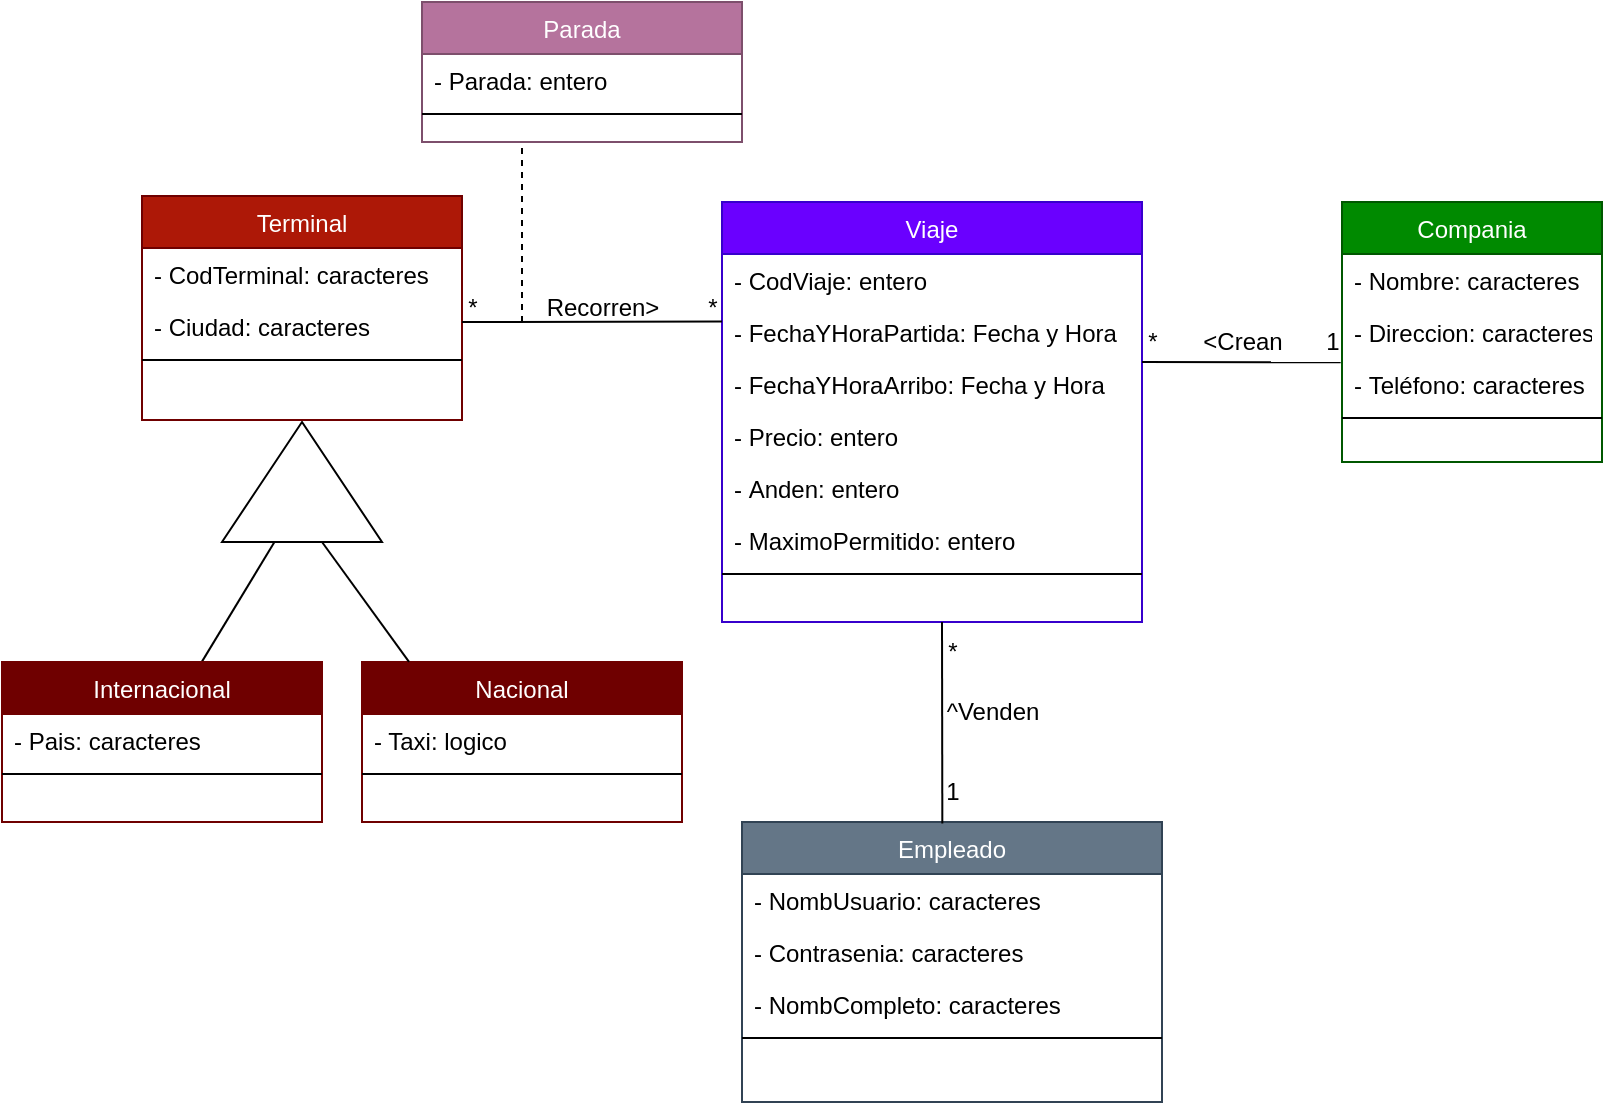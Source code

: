<mxfile version="21.5.2" type="google">
  <diagram id="C5RBs43oDa-KdzZeNtuy" name="Page-1">
    <mxGraphModel grid="1" page="1" gridSize="10" guides="1" tooltips="1" connect="1" arrows="1" fold="1" pageScale="1" pageWidth="827" pageHeight="1169" math="0" shadow="0">
      <root>
        <mxCell id="WIyWlLk6GJQsqaUBKTNV-0" />
        <mxCell id="WIyWlLk6GJQsqaUBKTNV-1" parent="WIyWlLk6GJQsqaUBKTNV-0" />
        <mxCell id="zkfFHV4jXpPFQw0GAbJ--0" value="Nacional" style="swimlane;fontStyle=0;align=center;verticalAlign=top;childLayout=stackLayout;horizontal=1;startSize=26;horizontalStack=0;resizeParent=1;resizeLast=0;collapsible=1;marginBottom=0;rounded=0;shadow=0;strokeWidth=1;fillColor=#6F0000;strokeColor=#6F0000;fontColor=#ffffff;" vertex="1" parent="WIyWlLk6GJQsqaUBKTNV-1">
          <mxGeometry x="190" y="340" width="160" height="80" as="geometry">
            <mxRectangle x="230" y="140" width="160" height="26" as="alternateBounds" />
          </mxGeometry>
        </mxCell>
        <mxCell id="zkfFHV4jXpPFQw0GAbJ--1" value="- Taxi: logico" style="text;align=left;verticalAlign=top;spacingLeft=4;spacingRight=4;overflow=hidden;rotatable=0;points=[[0,0.5],[1,0.5]];portConstraint=eastwest;" vertex="1" parent="zkfFHV4jXpPFQw0GAbJ--0">
          <mxGeometry y="26" width="160" height="26" as="geometry" />
        </mxCell>
        <mxCell id="zkfFHV4jXpPFQw0GAbJ--4" value="" style="line;html=1;strokeWidth=1;align=left;verticalAlign=middle;spacingTop=-1;spacingLeft=3;spacingRight=3;rotatable=0;labelPosition=right;points=[];portConstraint=eastwest;" vertex="1" parent="zkfFHV4jXpPFQw0GAbJ--0">
          <mxGeometry y="52" width="160" height="8" as="geometry" />
        </mxCell>
        <mxCell id="eZ15moXw9_JZwZDczONu-1" value="" style="triangle;whiteSpace=wrap;html=1;rotation=-90;" vertex="1" parent="WIyWlLk6GJQsqaUBKTNV-1">
          <mxGeometry x="130" y="210" width="60" height="80" as="geometry" />
        </mxCell>
        <mxCell id="eZ15moXw9_JZwZDczONu-2" value="" style="endArrow=none;html=1;rounded=0;exitX=0.623;exitY=0.004;exitDx=0;exitDy=0;exitPerimeter=0;entryX=-0.002;entryY=0.327;entryDx=0;entryDy=0;entryPerimeter=0;" edge="1" parent="WIyWlLk6GJQsqaUBKTNV-1" source="eZ15moXw9_JZwZDczONu-4" target="eZ15moXw9_JZwZDczONu-1">
          <mxGeometry width="50" height="50" relative="1" as="geometry">
            <mxPoint x="110" y="340" as="sourcePoint" />
            <mxPoint x="150" y="290" as="targetPoint" />
          </mxGeometry>
        </mxCell>
        <mxCell id="eZ15moXw9_JZwZDczONu-3" value="" style="endArrow=none;html=1;rounded=0;exitX=0.147;exitY=-0.001;exitDx=0;exitDy=0;exitPerimeter=0;" edge="1" parent="WIyWlLk6GJQsqaUBKTNV-1" source="zkfFHV4jXpPFQw0GAbJ--0">
          <mxGeometry width="50" height="50" relative="1" as="geometry">
            <mxPoint x="210" y="340" as="sourcePoint" />
            <mxPoint x="170" y="280" as="targetPoint" />
          </mxGeometry>
        </mxCell>
        <mxCell id="eZ15moXw9_JZwZDczONu-4" value="Internacional" style="swimlane;fontStyle=0;align=center;verticalAlign=top;childLayout=stackLayout;horizontal=1;startSize=26;horizontalStack=0;resizeParent=1;resizeLast=0;collapsible=1;marginBottom=0;rounded=0;shadow=0;strokeWidth=1;fillColor=#6F0000;fontColor=#ffffff;strokeColor=#6F0000;" vertex="1" parent="WIyWlLk6GJQsqaUBKTNV-1">
          <mxGeometry x="10" y="340" width="160" height="80" as="geometry">
            <mxRectangle x="230" y="140" width="160" height="26" as="alternateBounds" />
          </mxGeometry>
        </mxCell>
        <mxCell id="eZ15moXw9_JZwZDczONu-5" value="- Pais: caracteres" style="text;align=left;verticalAlign=top;spacingLeft=4;spacingRight=4;overflow=hidden;rotatable=0;points=[[0,0.5],[1,0.5]];portConstraint=eastwest;" vertex="1" parent="eZ15moXw9_JZwZDczONu-4">
          <mxGeometry y="26" width="160" height="26" as="geometry" />
        </mxCell>
        <mxCell id="eZ15moXw9_JZwZDczONu-7" value="" style="line;html=1;strokeWidth=1;align=left;verticalAlign=middle;spacingTop=-1;spacingLeft=3;spacingRight=3;rotatable=0;labelPosition=right;points=[];portConstraint=eastwest;" vertex="1" parent="eZ15moXw9_JZwZDczONu-4">
          <mxGeometry y="52" width="160" height="8" as="geometry" />
        </mxCell>
        <mxCell id="WHRuAXRwLx_IS5P78782-0" value="Terminal" style="swimlane;fontStyle=0;align=center;verticalAlign=top;childLayout=stackLayout;horizontal=1;startSize=26;horizontalStack=0;resizeParent=1;resizeLast=0;collapsible=1;marginBottom=0;rounded=0;shadow=0;strokeWidth=1;fillColor=#AD1807;fontColor=#ffffff;strokeColor=#6F0000;" vertex="1" parent="WIyWlLk6GJQsqaUBKTNV-1">
          <mxGeometry x="80" y="107" width="160" height="112" as="geometry">
            <mxRectangle x="230" y="140" width="160" height="26" as="alternateBounds" />
          </mxGeometry>
        </mxCell>
        <mxCell id="WHRuAXRwLx_IS5P78782-1" value="- CodTerminal: caracteres" style="text;align=left;verticalAlign=top;spacingLeft=4;spacingRight=4;overflow=hidden;rotatable=0;points=[[0,0.5],[1,0.5]];portConstraint=eastwest;" vertex="1" parent="WHRuAXRwLx_IS5P78782-0">
          <mxGeometry y="26" width="160" height="26" as="geometry" />
        </mxCell>
        <mxCell id="WHRuAXRwLx_IS5P78782-2" value="- Ciudad: caracteres" style="text;align=left;verticalAlign=top;spacingLeft=4;spacingRight=4;overflow=hidden;rotatable=0;points=[[0,0.5],[1,0.5]];portConstraint=eastwest;rounded=0;shadow=0;html=0;" vertex="1" parent="WHRuAXRwLx_IS5P78782-0">
          <mxGeometry y="52" width="160" height="26" as="geometry" />
        </mxCell>
        <mxCell id="WHRuAXRwLx_IS5P78782-3" value="" style="line;html=1;strokeWidth=1;align=left;verticalAlign=middle;spacingTop=-1;spacingLeft=3;spacingRight=3;rotatable=0;labelPosition=right;points=[];portConstraint=eastwest;" vertex="1" parent="WHRuAXRwLx_IS5P78782-0">
          <mxGeometry y="78" width="160" height="8" as="geometry" />
        </mxCell>
        <mxCell id="WHRuAXRwLx_IS5P78782-5" value="Viaje" style="swimlane;fontStyle=0;align=center;verticalAlign=top;childLayout=stackLayout;horizontal=1;startSize=26;horizontalStack=0;resizeParent=1;resizeLast=0;collapsible=1;marginBottom=0;rounded=0;shadow=0;strokeWidth=1;fillColor=#6a00ff;strokeColor=#3700CC;fontColor=#ffffff;" vertex="1" parent="WIyWlLk6GJQsqaUBKTNV-1">
          <mxGeometry x="370" y="110" width="210" height="210" as="geometry">
            <mxRectangle x="230" y="140" width="160" height="26" as="alternateBounds" />
          </mxGeometry>
        </mxCell>
        <mxCell id="WHRuAXRwLx_IS5P78782-6" value="- CodViaje: entero" style="text;align=left;verticalAlign=top;spacingLeft=4;spacingRight=4;overflow=hidden;rotatable=0;points=[[0,0.5],[1,0.5]];portConstraint=eastwest;" vertex="1" parent="WHRuAXRwLx_IS5P78782-5">
          <mxGeometry y="26" width="210" height="26" as="geometry" />
        </mxCell>
        <mxCell id="WHRuAXRwLx_IS5P78782-7" value="- FechaYHoraPartida: Fecha y Hora" style="text;align=left;verticalAlign=top;spacingLeft=4;spacingRight=4;overflow=hidden;rotatable=0;points=[[0,0.5],[1,0.5]];portConstraint=eastwest;rounded=0;shadow=0;html=0;" vertex="1" parent="WHRuAXRwLx_IS5P78782-5">
          <mxGeometry y="52" width="210" height="26" as="geometry" />
        </mxCell>
        <mxCell id="WHRuAXRwLx_IS5P78782-11" value="- FechaYHoraArribo: Fecha y Hora" style="text;align=left;verticalAlign=top;spacingLeft=4;spacingRight=4;overflow=hidden;rotatable=0;points=[[0,0.5],[1,0.5]];portConstraint=eastwest;rounded=0;shadow=0;html=0;" vertex="1" parent="WHRuAXRwLx_IS5P78782-5">
          <mxGeometry y="78" width="210" height="26" as="geometry" />
        </mxCell>
        <mxCell id="WHRuAXRwLx_IS5P78782-12" value="- Precio: entero" style="text;align=left;verticalAlign=top;spacingLeft=4;spacingRight=4;overflow=hidden;rotatable=0;points=[[0,0.5],[1,0.5]];portConstraint=eastwest;rounded=0;shadow=0;html=0;" vertex="1" parent="WHRuAXRwLx_IS5P78782-5">
          <mxGeometry y="104" width="210" height="26" as="geometry" />
        </mxCell>
        <mxCell id="WHRuAXRwLx_IS5P78782-13" value="- Anden: entero" style="text;align=left;verticalAlign=top;spacingLeft=4;spacingRight=4;overflow=hidden;rotatable=0;points=[[0,0.5],[1,0.5]];portConstraint=eastwest;rounded=0;shadow=0;html=0;" vertex="1" parent="WHRuAXRwLx_IS5P78782-5">
          <mxGeometry y="130" width="210" height="26" as="geometry" />
        </mxCell>
        <mxCell id="WHRuAXRwLx_IS5P78782-14" value="- MaximoPermitido: entero" style="text;align=left;verticalAlign=top;spacingLeft=4;spacingRight=4;overflow=hidden;rotatable=0;points=[[0,0.5],[1,0.5]];portConstraint=eastwest;rounded=0;shadow=0;html=0;" vertex="1" parent="WHRuAXRwLx_IS5P78782-5">
          <mxGeometry y="156" width="210" height="26" as="geometry" />
        </mxCell>
        <mxCell id="WHRuAXRwLx_IS5P78782-8" value="" style="line;html=1;strokeWidth=1;align=left;verticalAlign=middle;spacingTop=-1;spacingLeft=3;spacingRight=3;rotatable=0;labelPosition=right;points=[];portConstraint=eastwest;" vertex="1" parent="WHRuAXRwLx_IS5P78782-5">
          <mxGeometry y="182" width="210" height="8" as="geometry" />
        </mxCell>
        <mxCell id="WHRuAXRwLx_IS5P78782-15" value="Compania" style="swimlane;fontStyle=0;align=center;verticalAlign=top;childLayout=stackLayout;horizontal=1;startSize=26;horizontalStack=0;resizeParent=1;resizeLast=0;collapsible=1;marginBottom=0;rounded=0;shadow=0;strokeWidth=1;fillColor=#008a00;fontColor=#ffffff;strokeColor=#005700;" vertex="1" parent="WIyWlLk6GJQsqaUBKTNV-1">
          <mxGeometry x="680" y="110" width="130" height="130" as="geometry">
            <mxRectangle x="230" y="140" width="160" height="26" as="alternateBounds" />
          </mxGeometry>
        </mxCell>
        <mxCell id="WHRuAXRwLx_IS5P78782-16" value="- Nombre: caracteres" style="text;align=left;verticalAlign=top;spacingLeft=4;spacingRight=4;overflow=hidden;rotatable=0;points=[[0,0.5],[1,0.5]];portConstraint=eastwest;fontStyle=0" vertex="1" parent="WHRuAXRwLx_IS5P78782-15">
          <mxGeometry y="26" width="130" height="26" as="geometry" />
        </mxCell>
        <mxCell id="WHRuAXRwLx_IS5P78782-17" value="- Direccion: caracteres" style="text;align=left;verticalAlign=top;spacingLeft=4;spacingRight=4;overflow=hidden;rotatable=0;points=[[0,0.5],[1,0.5]];portConstraint=eastwest;rounded=0;shadow=0;html=0;" vertex="1" parent="WHRuAXRwLx_IS5P78782-15">
          <mxGeometry y="52" width="130" height="26" as="geometry" />
        </mxCell>
        <mxCell id="WHRuAXRwLx_IS5P78782-18" value="- Teléfono: caracteres" style="text;align=left;verticalAlign=top;spacingLeft=4;spacingRight=4;overflow=hidden;rotatable=0;points=[[0,0.5],[1,0.5]];portConstraint=eastwest;rounded=0;shadow=0;html=0;" vertex="1" parent="WHRuAXRwLx_IS5P78782-15">
          <mxGeometry y="78" width="130" height="26" as="geometry" />
        </mxCell>
        <mxCell id="WHRuAXRwLx_IS5P78782-22" value="" style="line;html=1;strokeWidth=1;align=left;verticalAlign=middle;spacingTop=-1;spacingLeft=3;spacingRight=3;rotatable=0;labelPosition=right;points=[];portConstraint=eastwest;" vertex="1" parent="WHRuAXRwLx_IS5P78782-15">
          <mxGeometry y="104" width="130" height="8" as="geometry" />
        </mxCell>
        <mxCell id="eZ15moXw9_JZwZDczONu-14" value="Empleado" style="swimlane;fontStyle=0;align=center;verticalAlign=top;childLayout=stackLayout;horizontal=1;startSize=26;horizontalStack=0;resizeParent=1;resizeLast=0;collapsible=1;marginBottom=0;rounded=0;shadow=0;strokeWidth=1;fillColor=#647687;fontColor=#ffffff;strokeColor=#314354;" vertex="1" parent="WIyWlLk6GJQsqaUBKTNV-1">
          <mxGeometry x="380" y="420" width="210" height="140" as="geometry">
            <mxRectangle x="230" y="140" width="160" height="26" as="alternateBounds" />
          </mxGeometry>
        </mxCell>
        <mxCell id="eZ15moXw9_JZwZDczONu-15" value="- NombUsuario: caracteres" style="text;align=left;verticalAlign=top;spacingLeft=4;spacingRight=4;overflow=hidden;rotatable=0;points=[[0,0.5],[1,0.5]];portConstraint=eastwest;" vertex="1" parent="eZ15moXw9_JZwZDczONu-14">
          <mxGeometry y="26" width="210" height="26" as="geometry" />
        </mxCell>
        <mxCell id="eZ15moXw9_JZwZDczONu-16" value="- Contrasenia: caracteres" style="text;align=left;verticalAlign=top;spacingLeft=4;spacingRight=4;overflow=hidden;rotatable=0;points=[[0,0.5],[1,0.5]];portConstraint=eastwest;rounded=0;shadow=0;html=0;" vertex="1" parent="eZ15moXw9_JZwZDczONu-14">
          <mxGeometry y="52" width="210" height="26" as="geometry" />
        </mxCell>
        <mxCell id="eZ15moXw9_JZwZDczONu-17" value="- NombCompleto: caracteres" style="text;align=left;verticalAlign=top;spacingLeft=4;spacingRight=4;overflow=hidden;rotatable=0;points=[[0,0.5],[1,0.5]];portConstraint=eastwest;rounded=0;shadow=0;html=0;" vertex="1" parent="eZ15moXw9_JZwZDczONu-14">
          <mxGeometry y="78" width="210" height="26" as="geometry" />
        </mxCell>
        <mxCell id="eZ15moXw9_JZwZDczONu-21" value="" style="line;html=1;strokeWidth=1;align=left;verticalAlign=middle;spacingTop=-1;spacingLeft=3;spacingRight=3;rotatable=0;labelPosition=right;points=[];portConstraint=eastwest;" vertex="1" parent="eZ15moXw9_JZwZDczONu-14">
          <mxGeometry y="104" width="210" height="8" as="geometry" />
        </mxCell>
        <mxCell id="eZ15moXw9_JZwZDczONu-23" value="" style="group" vertex="1" connectable="0" parent="WIyWlLk6GJQsqaUBKTNV-1">
          <mxGeometry x="230" y="148" width="160" height="30" as="geometry" />
        </mxCell>
        <mxCell id="eZ15moXw9_JZwZDczONu-10" value="" style="endArrow=none;html=1;rounded=0;entryX=0;entryY=0.297;entryDx=0;entryDy=0;entryPerimeter=0;" edge="1" parent="eZ15moXw9_JZwZDczONu-23" target="WHRuAXRwLx_IS5P78782-7">
          <mxGeometry width="50" height="50" relative="1" as="geometry">
            <mxPoint x="10" y="22" as="sourcePoint" />
            <mxPoint x="220" y="82" as="targetPoint" />
          </mxGeometry>
        </mxCell>
        <mxCell id="eZ15moXw9_JZwZDczONu-11" value="Recorren&amp;gt;" style="text;html=1;align=center;verticalAlign=middle;resizable=0;points=[];autosize=1;strokeColor=none;fillColor=none;" vertex="1" parent="eZ15moXw9_JZwZDczONu-23">
          <mxGeometry x="40" width="80" height="30" as="geometry" />
        </mxCell>
        <mxCell id="eZ15moXw9_JZwZDczONu-12" value="*" style="text;html=1;align=center;verticalAlign=middle;resizable=0;points=[];autosize=1;strokeColor=none;fillColor=none;" vertex="1" parent="eZ15moXw9_JZwZDczONu-23">
          <mxGeometry width="30" height="30" as="geometry" />
        </mxCell>
        <mxCell id="eZ15moXw9_JZwZDczONu-13" value="*" style="text;html=1;align=center;verticalAlign=middle;resizable=0;points=[];autosize=1;strokeColor=none;fillColor=none;" vertex="1" parent="eZ15moXw9_JZwZDczONu-23">
          <mxGeometry x="120" width="30" height="30" as="geometry" />
        </mxCell>
        <mxCell id="eZ15moXw9_JZwZDczONu-24" value="" style="endArrow=none;html=1;rounded=0;entryX=-0.005;entryY=0.083;entryDx=0;entryDy=0;entryPerimeter=0;" edge="1" parent="WIyWlLk6GJQsqaUBKTNV-1" target="WHRuAXRwLx_IS5P78782-18">
          <mxGeometry width="50" height="50" relative="1" as="geometry">
            <mxPoint x="580" y="190" as="sourcePoint" />
            <mxPoint x="650" y="190" as="targetPoint" />
          </mxGeometry>
        </mxCell>
        <mxCell id="eZ15moXw9_JZwZDczONu-25" value="&amp;lt;Crean" style="text;html=1;align=center;verticalAlign=middle;resizable=0;points=[];autosize=1;strokeColor=none;fillColor=none;" vertex="1" parent="WIyWlLk6GJQsqaUBKTNV-1">
          <mxGeometry x="600" y="165" width="60" height="30" as="geometry" />
        </mxCell>
        <mxCell id="eZ15moXw9_JZwZDczONu-31" value="*" style="text;html=1;align=center;verticalAlign=middle;resizable=0;points=[];autosize=1;strokeColor=none;fillColor=none;" vertex="1" parent="WIyWlLk6GJQsqaUBKTNV-1">
          <mxGeometry x="570" y="165" width="30" height="30" as="geometry" />
        </mxCell>
        <mxCell id="eZ15moXw9_JZwZDczONu-34" value="1" style="text;html=1;align=center;verticalAlign=middle;resizable=0;points=[];autosize=1;strokeColor=none;fillColor=none;" vertex="1" parent="WIyWlLk6GJQsqaUBKTNV-1">
          <mxGeometry x="660" y="165" width="30" height="30" as="geometry" />
        </mxCell>
        <mxCell id="eZ15moXw9_JZwZDczONu-45" value="" style="endArrow=none;html=1;rounded=0;exitX=0.477;exitY=0.005;exitDx=0;exitDy=0;exitPerimeter=0;" edge="1" parent="WIyWlLk6GJQsqaUBKTNV-1" source="eZ15moXw9_JZwZDczONu-14">
          <mxGeometry width="50" height="50" relative="1" as="geometry">
            <mxPoint x="470" y="390" as="sourcePoint" />
            <mxPoint x="480" y="320" as="targetPoint" />
          </mxGeometry>
        </mxCell>
        <mxCell id="eZ15moXw9_JZwZDczONu-46" value="^Venden" style="text;html=1;align=center;verticalAlign=middle;resizable=0;points=[];autosize=1;strokeColor=none;fillColor=none;" vertex="1" parent="WIyWlLk6GJQsqaUBKTNV-1">
          <mxGeometry x="470" y="350" width="70" height="30" as="geometry" />
        </mxCell>
        <mxCell id="eZ15moXw9_JZwZDczONu-47" value="*" style="text;html=1;align=center;verticalAlign=middle;resizable=0;points=[];autosize=1;strokeColor=none;fillColor=none;" vertex="1" parent="WIyWlLk6GJQsqaUBKTNV-1">
          <mxGeometry x="470" y="320" width="30" height="30" as="geometry" />
        </mxCell>
        <mxCell id="eZ15moXw9_JZwZDczONu-48" value="1" style="text;html=1;align=center;verticalAlign=middle;resizable=0;points=[];autosize=1;strokeColor=none;fillColor=none;" vertex="1" parent="WIyWlLk6GJQsqaUBKTNV-1">
          <mxGeometry x="470" y="390" width="30" height="30" as="geometry" />
        </mxCell>
        <mxCell id="lBib-Z6Kf49TuR-Jfh5Z-0" value="" style="endArrow=none;dashed=1;html=1;rounded=0;" edge="1" parent="WIyWlLk6GJQsqaUBKTNV-1">
          <mxGeometry width="50" height="50" relative="1" as="geometry">
            <mxPoint x="270" y="170" as="sourcePoint" />
            <mxPoint x="270" y="80" as="targetPoint" />
          </mxGeometry>
        </mxCell>
        <mxCell id="lBib-Z6Kf49TuR-Jfh5Z-1" value="Parada" style="swimlane;fontStyle=0;align=center;verticalAlign=top;childLayout=stackLayout;horizontal=1;startSize=26;horizontalStack=0;resizeParent=1;resizeLast=0;collapsible=1;marginBottom=0;rounded=0;shadow=0;strokeWidth=1;fillColor=#B5739D;fontColor=#ffffff;strokeColor=#7D4F6C;" vertex="1" parent="WIyWlLk6GJQsqaUBKTNV-1">
          <mxGeometry x="220" y="10" width="160" height="70" as="geometry">
            <mxRectangle x="230" y="140" width="160" height="26" as="alternateBounds" />
          </mxGeometry>
        </mxCell>
        <mxCell id="lBib-Z6Kf49TuR-Jfh5Z-2" value="- Parada: entero" style="text;align=left;verticalAlign=top;spacingLeft=4;spacingRight=4;overflow=hidden;rotatable=0;points=[[0,0.5],[1,0.5]];portConstraint=eastwest;" vertex="1" parent="lBib-Z6Kf49TuR-Jfh5Z-1">
          <mxGeometry y="26" width="160" height="26" as="geometry" />
        </mxCell>
        <mxCell id="lBib-Z6Kf49TuR-Jfh5Z-4" value="" style="line;html=1;strokeWidth=1;align=left;verticalAlign=middle;spacingTop=-1;spacingLeft=3;spacingRight=3;rotatable=0;labelPosition=right;points=[];portConstraint=eastwest;" vertex="1" parent="lBib-Z6Kf49TuR-Jfh5Z-1">
          <mxGeometry y="52" width="160" height="8" as="geometry" />
        </mxCell>
      </root>
    </mxGraphModel>
  </diagram>
</mxfile>
